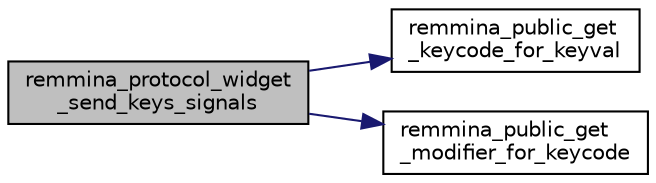 digraph "remmina_protocol_widget_send_keys_signals"
{
  edge [fontname="Helvetica",fontsize="10",labelfontname="Helvetica",labelfontsize="10"];
  node [fontname="Helvetica",fontsize="10",shape=record];
  rankdir="LR";
  Node3720 [label="remmina_protocol_widget\l_send_keys_signals",height=0.2,width=0.4,color="black", fillcolor="grey75", style="filled", fontcolor="black"];
  Node3720 -> Node3721 [color="midnightblue",fontsize="10",style="solid",fontname="Helvetica"];
  Node3721 [label="remmina_public_get\l_keycode_for_keyval",height=0.2,width=0.4,color="black", fillcolor="white", style="filled",URL="$remmina__public_8c.html#a95f1d68c7ab3e2a6b158db45f63538fb"];
  Node3720 -> Node3722 [color="midnightblue",fontsize="10",style="solid",fontname="Helvetica"];
  Node3722 [label="remmina_public_get\l_modifier_for_keycode",height=0.2,width=0.4,color="black", fillcolor="white", style="filled",URL="$remmina__public_8c.html#a1fac51670815da6a72700a10866c179a"];
}
